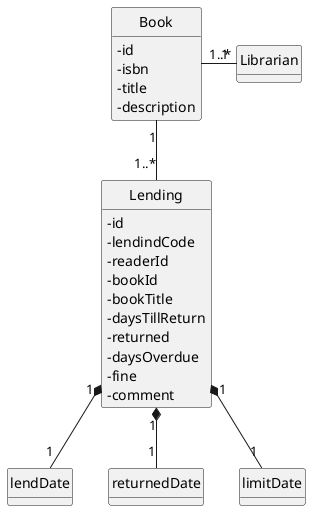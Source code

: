 @startuml
skinparam classAttributeIconSize 0
hide circle
hide methods


class Librarian{}

class Lending {
    - id
    - lendindCode
    - readerId
    - bookId
    - bookTitle
    - daysTillReturn
    - returned
    - daysOverdue
    - fine
    - comment
}

class Book{
    - id
    - isbn
    - title
    - description
}

Librarian "1" -left- "1..*" Book

Book "1" -- "1..*" Lending

Lending "1" *-- "1" lendDate
Lending "1" *-- "1" returnedDate
Lending "1" *-- "1" limitDate

@enduml
